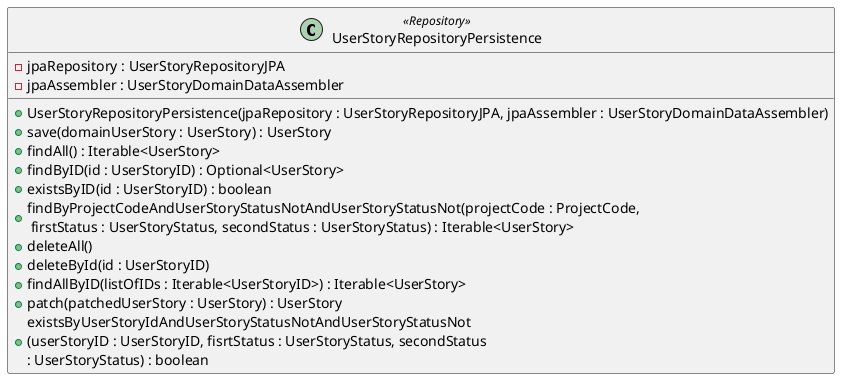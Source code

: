 @startuml
'https://plantuml.com/class-diagram

class UserStoryRepositoryPersistence<<Repository>> {
    - jpaRepository : UserStoryRepositoryJPA
    - jpaAssembler : UserStoryDomainDataAssembler

    + UserStoryRepositoryPersistence(jpaRepository : UserStoryRepositoryJPA, jpaAssembler : UserStoryDomainDataAssembler)
    + save(domainUserStory : UserStory) : UserStory
    + findAll() : Iterable<UserStory>
    + findByID(id : UserStoryID) : Optional<UserStory>
    + existsByID(id : UserStoryID) : boolean
    + findByProjectCodeAndUserStoryStatusNotAndUserStoryStatusNot(projectCode : ProjectCode,\n firstStatus : UserStoryStatus, secondStatus : UserStoryStatus) : Iterable<UserStory>
    + deleteAll()
    + deleteById(id : UserStoryID)
    + findAllByID(listOfIDs : Iterable<UserStoryID>) : Iterable<UserStory>
    + patch(patchedUserStory : UserStory) : UserStory
    + existsByUserStoryIdAndUserStoryStatusNotAndUserStoryStatusNot\n(userStoryID : UserStoryID, fisrtStatus : UserStoryStatus, secondStatus \n: UserStoryStatus) : boolean

}

@enduml